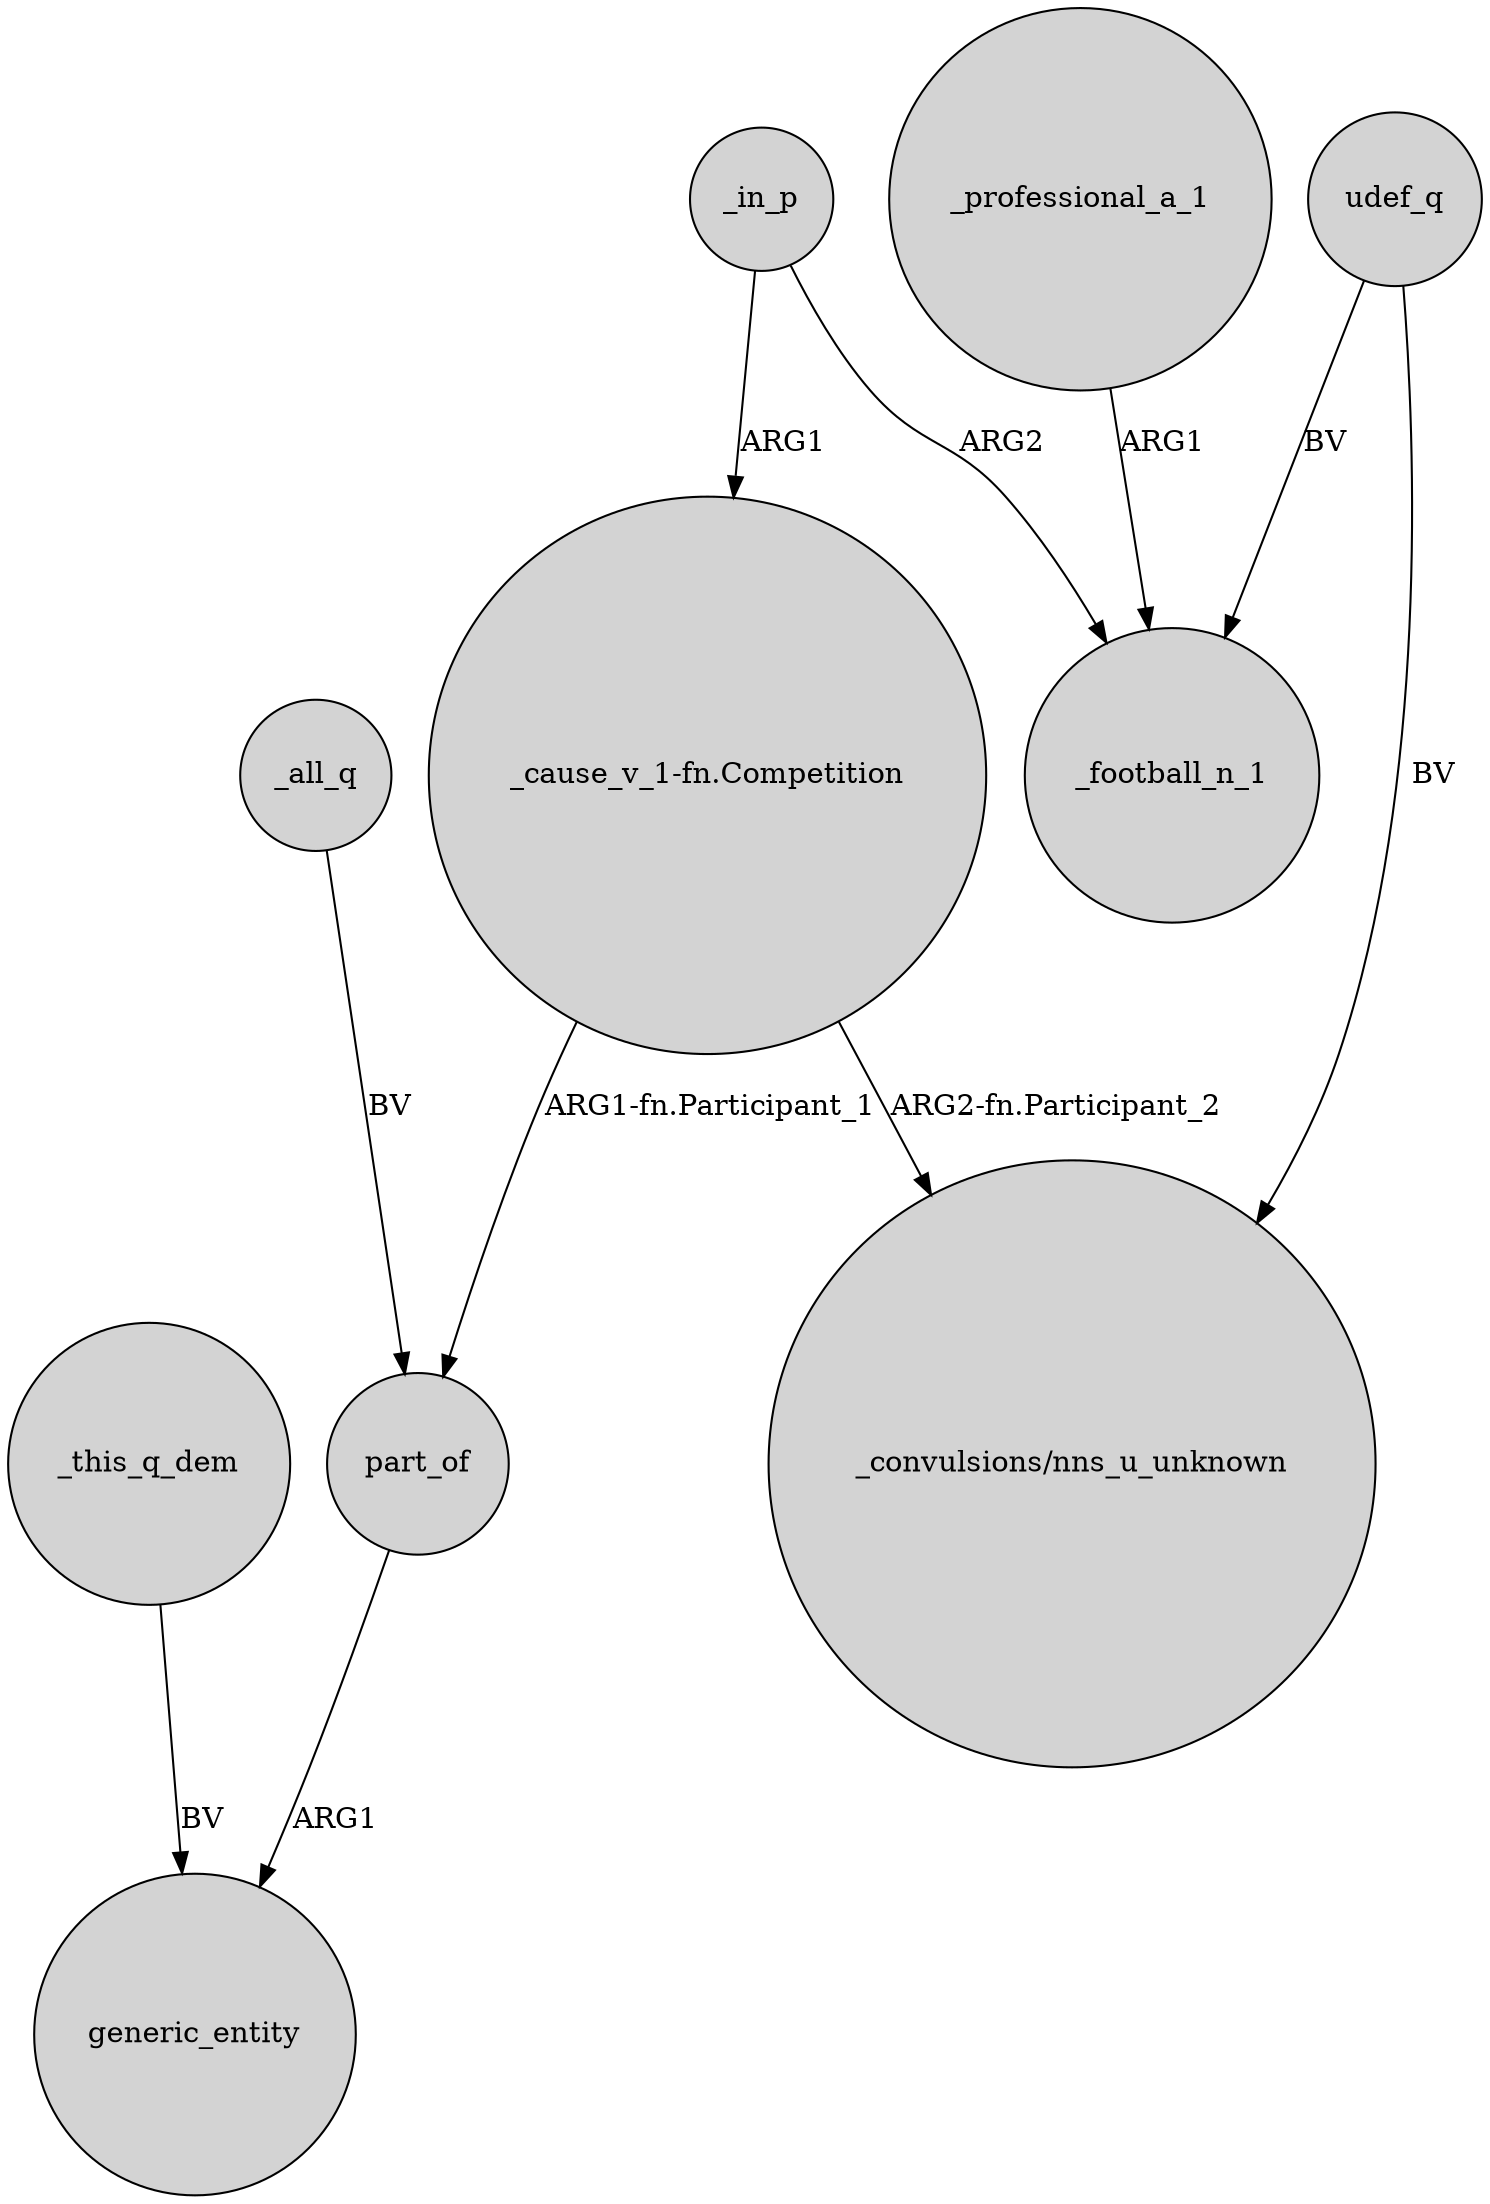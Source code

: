 digraph {
	node [shape=circle style=filled]
	"_cause_v_1-fn.Competition" -> part_of [label="ARG1-fn.Participant_1"]
	"_cause_v_1-fn.Competition" -> "_convulsions/nns_u_unknown" [label="ARG2-fn.Participant_2"]
	_professional_a_1 -> _football_n_1 [label=ARG1]
	_in_p -> "_cause_v_1-fn.Competition" [label=ARG1]
	_all_q -> part_of [label=BV]
	udef_q -> _football_n_1 [label=BV]
	part_of -> generic_entity [label=ARG1]
	_in_p -> _football_n_1 [label=ARG2]
	udef_q -> "_convulsions/nns_u_unknown" [label=BV]
	_this_q_dem -> generic_entity [label=BV]
}
